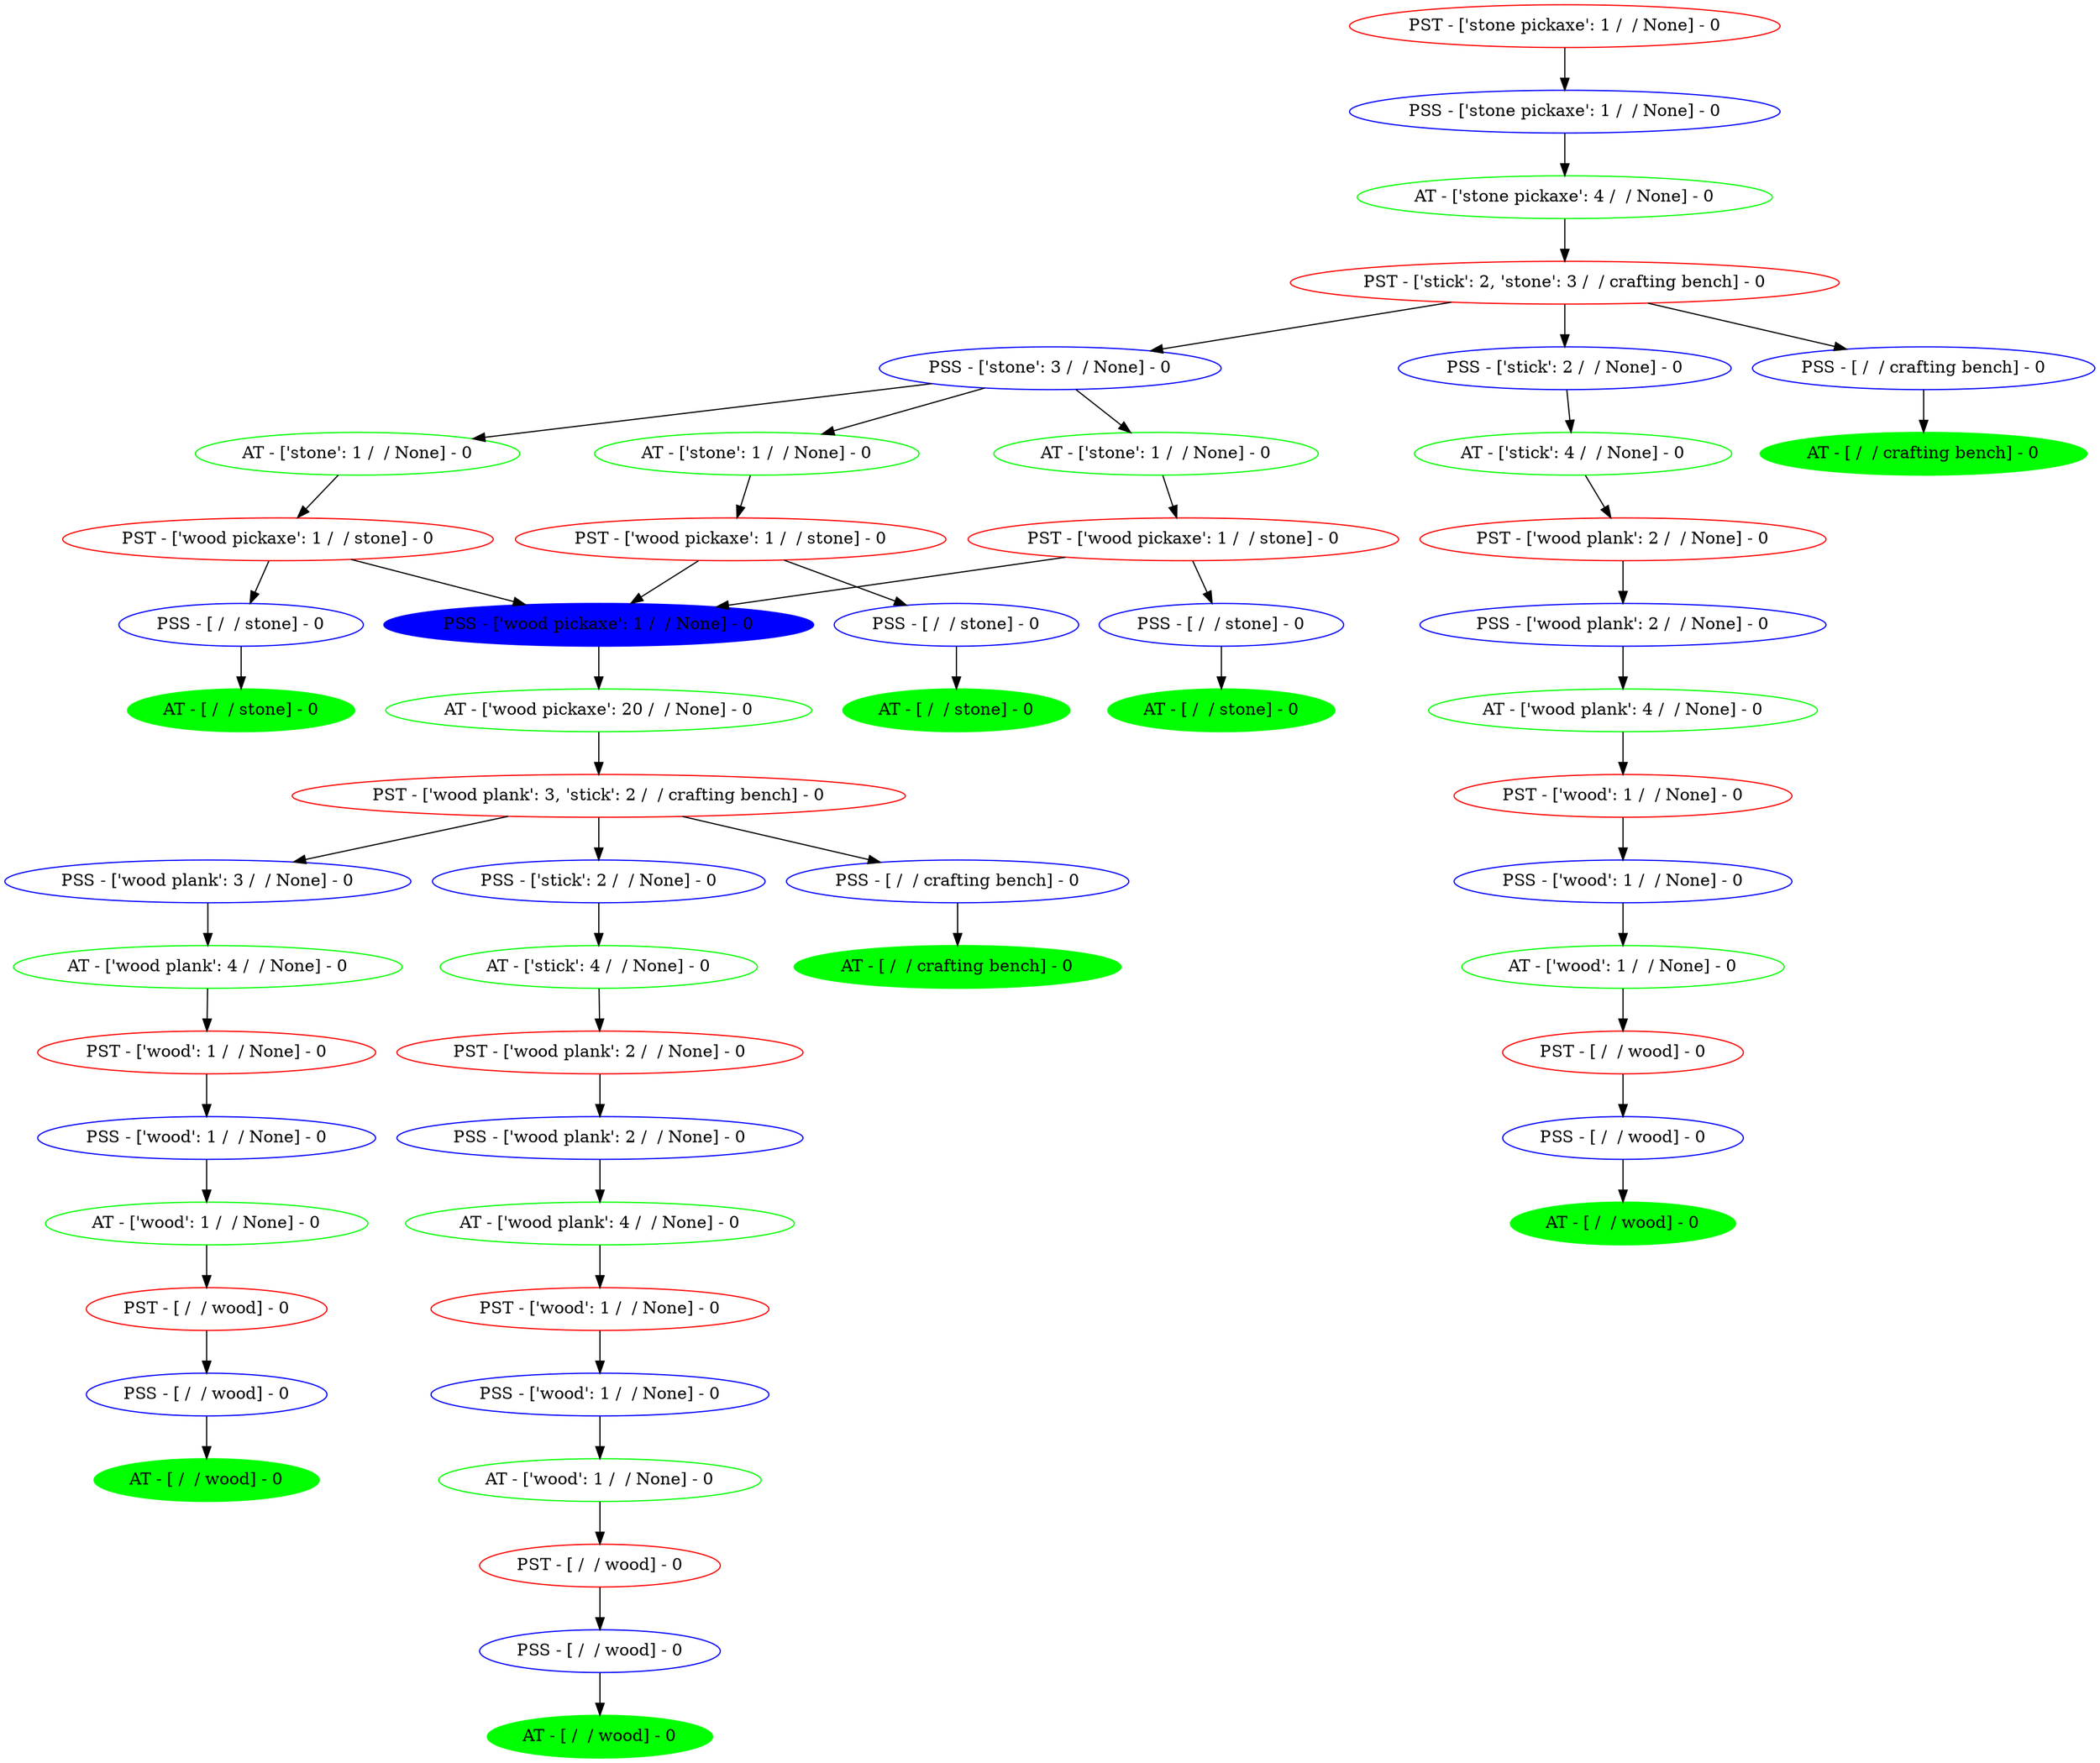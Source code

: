 digraph Tree {
	node [color=red]
	"PST - ['stone pickaxe'; 1 /  / None] - 2099938206440" [label="PST - ['stone pickaxe': 1 /  / None] - 0"]
	node [color=blue]
	"PSS - ['stone pickaxe'; 1 /  / None] - 2099938249696" [label="PSS - ['stone pickaxe': 1 /  / None] - 0"]
	node [style=unfilled]
	node [color=green]
	"AT - ['stone pickaxe'; 4 /  / None] - 2099694321560" [label="AT - ['stone pickaxe': 4 /  / None] - 0"]
	node [style=unfilled]
	node [color=red]
	"PST - ['stick'; 2, 'stone'; 3 /  / crafting bench] - 2099938249864" [label="PST - ['stick': 2, 'stone': 3 /  / crafting bench] - 0"]
	node [color=blue]
	"PSS - ['stone'; 3 /  / None] - 2099938250312" [label="PSS - ['stone': 3 /  / None] - 0"]
	node [style=unfilled]
	node [color=blue]
	"PSS - ['stick'; 2 /  / None] - 2099948552488" [label="PSS - ['stick': 2 /  / None] - 0"]
	node [style=unfilled]
	node [color=blue]
	"PSS - [ /  / crafting bench] - 2099948552768" [label="PSS - [ /  / crafting bench] - 0"]
	node [style=unfilled]
	node [color=green]
	"AT - ['stone'; 1 /  / None] - 2099938250424" [label="AT - ['stone': 1 /  / None] - 0"]
	node [style=unfilled]
	node [color=green]
	"AT - ['stone'; 1 /  / None] - 2099938250592" [label="AT - ['stone': 1 /  / None] - 0"]
	node [style=unfilled]
	node [color=green]
	"AT - ['stone'; 1 /  / None] - 2099938250536" [label="AT - ['stone': 1 /  / None] - 0"]
	node [style=unfilled]
	node [color=green]
	"AT - ['stick'; 4 /  / None] - 2099948552544" [label="AT - ['stick': 4 /  / None] - 0"]
	node [style=unfilled]
	node [style=filled]
	node [color=green]
	"AT - [ /  / crafting bench] - 2099948552824" [label="AT - [ /  / crafting bench] - 0"]
	node [style=unfilled]
	node [color=red]
	"PST - ['wood pickaxe'; 1 /  / stone] - 2099938206552" [label="PST - ['wood pickaxe': 1 /  / stone] - 0"]
	node [color=red]
	"PST - ['wood pickaxe'; 1 /  / stone] - 2099948553160" [label="PST - ['wood pickaxe': 1 /  / stone] - 0"]
	node [color=red]
	"PST - ['wood pickaxe'; 1 /  / stone] - 2099948553720" [label="PST - ['wood pickaxe': 1 /  / stone] - 0"]
	node [color=red]
	"PST - ['wood plank'; 2 /  / None] - 2099948577568" [label="PST - ['wood plank': 2 /  / None] - 0"]
	node [color=blue]
	"PSS - [ /  / stone] - 2099948553384" [label="PSS - [ /  / stone] - 0"]
	node [style=unfilled]
	node [style=filled]
	node [color=blue]
	"PSS - ['wood pickaxe'; 1 /  / None] - 2099948553328" [label="PSS - ['wood pickaxe': 1 /  / None] - 0"]
	node [style=unfilled]
	node [color=blue]
	"PSS - [ /  / stone] - 2099948554056" [label="PSS - [ /  / stone] - 0"]
	node [style=unfilled]
	node [color=blue]
	"PSS - [ /  / stone] - 2099948554728" [label="PSS - [ /  / stone] - 0"]
	node [style=unfilled]
	node [color=blue]
	"PSS - ['wood plank'; 2 /  / None] - 2099948577848" [label="PSS - ['wood plank': 2 /  / None] - 0"]
	node [style=unfilled]
	node [style=filled]
	node [color=green]
	"AT - [ /  / stone] - 2099948553496" [label="AT - [ /  / stone] - 0"]
	node [style=unfilled]
	node [color=green]
	"AT - ['wood pickaxe'; 20 /  / None] - 2099948553552" [label="AT - ['wood pickaxe': 20 /  / None] - 0"]
	node [style=unfilled]
	node [style=filled]
	node [color=green]
	"AT - [ /  / stone] - 2099948554168" [label="AT - [ /  / stone] - 0"]
	node [style=unfilled]
	node [style=filled]
	node [color=green]
	"AT - [ /  / stone] - 2099948554840" [label="AT - [ /  / stone] - 0"]
	node [style=unfilled]
	node [color=green]
	"AT - ['wood plank'; 4 /  / None] - 2099948577960" [label="AT - ['wood plank': 4 /  / None] - 0"]
	node [style=unfilled]
	node [color=red]
	"PST - ['wood plank'; 3, 'stick'; 2 /  / crafting bench] - 2099948556240" [label="PST - ['wood plank': 3, 'stick': 2 /  / crafting bench] - 0"]
	node [color=red]
	"PST - ['wood'; 1 /  / None] - 2099948579976" [label="PST - ['wood': 1 /  / None] - 0"]
	node [color=blue]
	"PSS - ['wood plank'; 3 /  / None] - 2099948578464" [label="PSS - ['wood plank': 3 /  / None] - 0"]
	node [style=unfilled]
	node [color=blue]
	"PSS - ['stick'; 2 /  / None] - 2099948578408" [label="PSS - ['stick': 2 /  / None] - 0"]
	node [style=unfilled]
	node [color=blue]
	"PSS - [ /  / crafting bench] - 2099948578744" [label="PSS - [ /  / crafting bench] - 0"]
	node [style=unfilled]
	node [color=blue]
	"PSS - ['wood'; 1 /  / None] - 2099948580256" [label="PSS - ['wood': 1 /  / None] - 0"]
	node [style=unfilled]
	node [color=green]
	"AT - ['wood plank'; 4 /  / None] - 2099948578576" [label="AT - ['wood plank': 4 /  / None] - 0"]
	node [style=unfilled]
	node [color=green]
	"AT - ['stick'; 4 /  / None] - 2099948578632" [label="AT - ['stick': 4 /  / None] - 0"]
	node [style=unfilled]
	node [style=filled]
	node [color=green]
	"AT - [ /  / crafting bench] - 2099948578800" [label="AT - [ /  / crafting bench] - 0"]
	node [style=unfilled]
	node [color=green]
	"AT - ['wood'; 1 /  / None] - 2099948580368" [label="AT - ['wood': 1 /  / None] - 0"]
	node [style=unfilled]
	node [color=red]
	"PST - ['wood'; 1 /  / None] - 2099948580536" [label="PST - ['wood': 1 /  / None] - 0"]
	node [color=red]
	"PST - ['wood plank'; 2 /  / None] - 2099948580648" [label="PST - ['wood plank': 2 /  / None] - 0"]
	node [color=red]
	"PST - [ /  / wood] - 2099948600792" [label="PST - [ /  / wood] - 0"]
	node [color=blue]
	"PSS - ['wood'; 1 /  / None] - 2099948580816" [label="PSS - ['wood': 1 /  / None] - 0"]
	node [style=unfilled]
	node [color=blue]
	"PSS - ['wood plank'; 2 /  / None] - 2099948597824" [label="PSS - ['wood plank': 2 /  / None] - 0"]
	node [style=unfilled]
	node [color=blue]
	"PSS - [ /  / wood] - 2099948610224" [label="PSS - [ /  / wood] - 0"]
	node [style=unfilled]
	node [color=green]
	"AT - ['wood'; 1 /  / None] - 2099948597376" [label="AT - ['wood': 1 /  / None] - 0"]
	node [style=unfilled]
	node [color=green]
	"AT - ['wood plank'; 4 /  / None] - 2099948597936" [label="AT - ['wood plank': 4 /  / None] - 0"]
	node [style=unfilled]
	node [style=filled]
	node [color=green]
	"AT - [ /  / wood] - 2099948610336" [label="AT - [ /  / wood] - 0"]
	node [style=unfilled]
	node [color=red]
	"PST - [ /  / wood] - 2099948611008" [label="PST - [ /  / wood] - 0"]
	node [color=red]
	"PST - ['wood'; 1 /  / None] - 2099948554672" [label="PST - ['wood': 1 /  / None] - 0"]
	node [color=blue]
	"PSS - [ /  / wood] - 2099948611288" [label="PSS - [ /  / wood] - 0"]
	node [style=unfilled]
	node [color=blue]
	"PSS - ['wood'; 1 /  / None] - 2099948611456" [label="PSS - ['wood': 1 /  / None] - 0"]
	node [style=unfilled]
	node [style=filled]
	node [color=green]
	"AT - [ /  / wood] - 2099948611400" [label="AT - [ /  / wood] - 0"]
	node [style=unfilled]
	node [color=green]
	"AT - ['wood'; 1 /  / None] - 2099948611960" [label="AT - ['wood': 1 /  / None] - 0"]
	node [style=unfilled]
	node [color=red]
	"PST - [ /  / wood] - 2099948631320" [label="PST - [ /  / wood] - 0"]
	node [color=blue]
	"PSS - [ /  / wood] - 2099948631432" [label="PSS - [ /  / wood] - 0"]
	node [style=unfilled]
	node [style=filled]
	node [color=green]
	"AT - [ /  / wood] - 2099948631544" [label="AT - [ /  / wood] - 0"]
	node [style=unfilled]
	"PST - ['stone pickaxe'; 1 /  / None] - 2099938206440" -> "PSS - ['stone pickaxe'; 1 /  / None] - 2099938249696"
	"PSS - ['stone pickaxe'; 1 /  / None] - 2099938249696" -> "AT - ['stone pickaxe'; 4 /  / None] - 2099694321560"
	"AT - ['stone pickaxe'; 4 /  / None] - 2099694321560" -> "PST - ['stick'; 2, 'stone'; 3 /  / crafting bench] - 2099938249864"
	"PST - ['stick'; 2, 'stone'; 3 /  / crafting bench] - 2099938249864" -> "PSS - ['stone'; 3 /  / None] - 2099938250312"
	"PST - ['stick'; 2, 'stone'; 3 /  / crafting bench] - 2099938249864" -> "PSS - ['stick'; 2 /  / None] - 2099948552488"
	"PST - ['stick'; 2, 'stone'; 3 /  / crafting bench] - 2099938249864" -> "PSS - [ /  / crafting bench] - 2099948552768"
	"PSS - ['stone'; 3 /  / None] - 2099938250312" -> "AT - ['stone'; 1 /  / None] - 2099938250424"
	"PSS - ['stone'; 3 /  / None] - 2099938250312" -> "AT - ['stone'; 1 /  / None] - 2099938250592"
	"PSS - ['stone'; 3 /  / None] - 2099938250312" -> "AT - ['stone'; 1 /  / None] - 2099938250536"
	"PSS - ['stick'; 2 /  / None] - 2099948552488" -> "AT - ['stick'; 4 /  / None] - 2099948552544"
	"PSS - [ /  / crafting bench] - 2099948552768" -> "AT - [ /  / crafting bench] - 2099948552824"
	"AT - ['stone'; 1 /  / None] - 2099938250424" -> "PST - ['wood pickaxe'; 1 /  / stone] - 2099938206552"
	"AT - ['stone'; 1 /  / None] - 2099938250592" -> "PST - ['wood pickaxe'; 1 /  / stone] - 2099948553160"
	"AT - ['stone'; 1 /  / None] - 2099938250536" -> "PST - ['wood pickaxe'; 1 /  / stone] - 2099948553720"
	"AT - ['stick'; 4 /  / None] - 2099948552544" -> "PST - ['wood plank'; 2 /  / None] - 2099948577568"
	"PST - ['wood pickaxe'; 1 /  / stone] - 2099938206552" -> "PSS - [ /  / stone] - 2099948553384"
	"PST - ['wood pickaxe'; 1 /  / stone] - 2099938206552" -> "PSS - ['wood pickaxe'; 1 /  / None] - 2099948553328"
	"PST - ['wood pickaxe'; 1 /  / stone] - 2099948553160" -> "PSS - [ /  / stone] - 2099948554056"
	"PST - ['wood pickaxe'; 1 /  / stone] - 2099948553160" -> "PSS - ['wood pickaxe'; 1 /  / None] - 2099948553328"
	"PST - ['wood pickaxe'; 1 /  / stone] - 2099948553720" -> "PSS - [ /  / stone] - 2099948554728"
	"PST - ['wood pickaxe'; 1 /  / stone] - 2099948553720" -> "PSS - ['wood pickaxe'; 1 /  / None] - 2099948553328"
	"PST - ['wood plank'; 2 /  / None] - 2099948577568" -> "PSS - ['wood plank'; 2 /  / None] - 2099948577848"
	"PSS - [ /  / stone] - 2099948553384" -> "AT - [ /  / stone] - 2099948553496"
	"PSS - ['wood pickaxe'; 1 /  / None] - 2099948553328" -> "AT - ['wood pickaxe'; 20 /  / None] - 2099948553552"
	"PSS - [ /  / stone] - 2099948554056" -> "AT - [ /  / stone] - 2099948554168"
	"PSS - [ /  / stone] - 2099948554728" -> "AT - [ /  / stone] - 2099948554840"
	"PSS - ['wood plank'; 2 /  / None] - 2099948577848" -> "AT - ['wood plank'; 4 /  / None] - 2099948577960"
	"AT - ['wood pickaxe'; 20 /  / None] - 2099948553552" -> "PST - ['wood plank'; 3, 'stick'; 2 /  / crafting bench] - 2099948556240"
	"AT - ['wood plank'; 4 /  / None] - 2099948577960" -> "PST - ['wood'; 1 /  / None] - 2099948579976"
	"PST - ['wood plank'; 3, 'stick'; 2 /  / crafting bench] - 2099948556240" -> "PSS - ['wood plank'; 3 /  / None] - 2099948578464"
	"PST - ['wood plank'; 3, 'stick'; 2 /  / crafting bench] - 2099948556240" -> "PSS - ['stick'; 2 /  / None] - 2099948578408"
	"PST - ['wood plank'; 3, 'stick'; 2 /  / crafting bench] - 2099948556240" -> "PSS - [ /  / crafting bench] - 2099948578744"
	"PST - ['wood'; 1 /  / None] - 2099948579976" -> "PSS - ['wood'; 1 /  / None] - 2099948580256"
	"PSS - ['wood plank'; 3 /  / None] - 2099948578464" -> "AT - ['wood plank'; 4 /  / None] - 2099948578576"
	"PSS - ['stick'; 2 /  / None] - 2099948578408" -> "AT - ['stick'; 4 /  / None] - 2099948578632"
	"PSS - [ /  / crafting bench] - 2099948578744" -> "AT - [ /  / crafting bench] - 2099948578800"
	"PSS - ['wood'; 1 /  / None] - 2099948580256" -> "AT - ['wood'; 1 /  / None] - 2099948580368"
	"AT - ['wood plank'; 4 /  / None] - 2099948578576" -> "PST - ['wood'; 1 /  / None] - 2099948580536"
	"AT - ['stick'; 4 /  / None] - 2099948578632" -> "PST - ['wood plank'; 2 /  / None] - 2099948580648"
	"AT - ['wood'; 1 /  / None] - 2099948580368" -> "PST - [ /  / wood] - 2099948600792"
	"PST - ['wood'; 1 /  / None] - 2099948580536" -> "PSS - ['wood'; 1 /  / None] - 2099948580816"
	"PST - ['wood plank'; 2 /  / None] - 2099948580648" -> "PSS - ['wood plank'; 2 /  / None] - 2099948597824"
	"PST - [ /  / wood] - 2099948600792" -> "PSS - [ /  / wood] - 2099948610224"
	"PSS - ['wood'; 1 /  / None] - 2099948580816" -> "AT - ['wood'; 1 /  / None] - 2099948597376"
	"PSS - ['wood plank'; 2 /  / None] - 2099948597824" -> "AT - ['wood plank'; 4 /  / None] - 2099948597936"
	"PSS - [ /  / wood] - 2099948610224" -> "AT - [ /  / wood] - 2099948610336"
	"AT - ['wood'; 1 /  / None] - 2099948597376" -> "PST - [ /  / wood] - 2099948611008"
	"AT - ['wood plank'; 4 /  / None] - 2099948597936" -> "PST - ['wood'; 1 /  / None] - 2099948554672"
	"PST - [ /  / wood] - 2099948611008" -> "PSS - [ /  / wood] - 2099948611288"
	"PST - ['wood'; 1 /  / None] - 2099948554672" -> "PSS - ['wood'; 1 /  / None] - 2099948611456"
	"PSS - [ /  / wood] - 2099948611288" -> "AT - [ /  / wood] - 2099948611400"
	"PSS - ['wood'; 1 /  / None] - 2099948611456" -> "AT - ['wood'; 1 /  / None] - 2099948611960"
	"AT - ['wood'; 1 /  / None] - 2099948611960" -> "PST - [ /  / wood] - 2099948631320"
	"PST - [ /  / wood] - 2099948631320" -> "PSS - [ /  / wood] - 2099948631432"
	"PSS - [ /  / wood] - 2099948631432" -> "AT - [ /  / wood] - 2099948631544"
}
